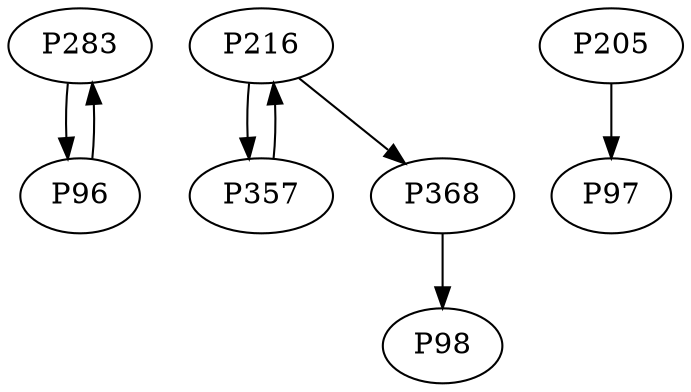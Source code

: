 digraph {
	P283 -> P96
	P96 -> P283
	P216 -> P357
	P205 -> P97
	P216 -> P368
	P368 -> P98
	P357 -> P216
}
